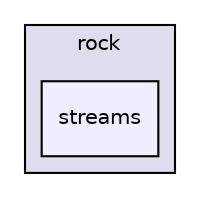 digraph "rock/streams" {
  compound=true
  node [ fontsize="10", fontname="Helvetica"];
  edge [ labelfontsize="10", labelfontname="Helvetica"];
  subgraph clusterdir_85140288eee94f6c1dbd59c496fa876b {
    graph [ bgcolor="#ddddee", pencolor="black", label="rock" fontname="Helvetica", fontsize="10", URL="dir_85140288eee94f6c1dbd59c496fa876b.html"]
  dir_5fecf1443bd42aaf252383bf16ba653f [shape=box, label="streams", style="filled", fillcolor="#eeeeff", pencolor="black", URL="dir_5fecf1443bd42aaf252383bf16ba653f.html"];
  }
}
